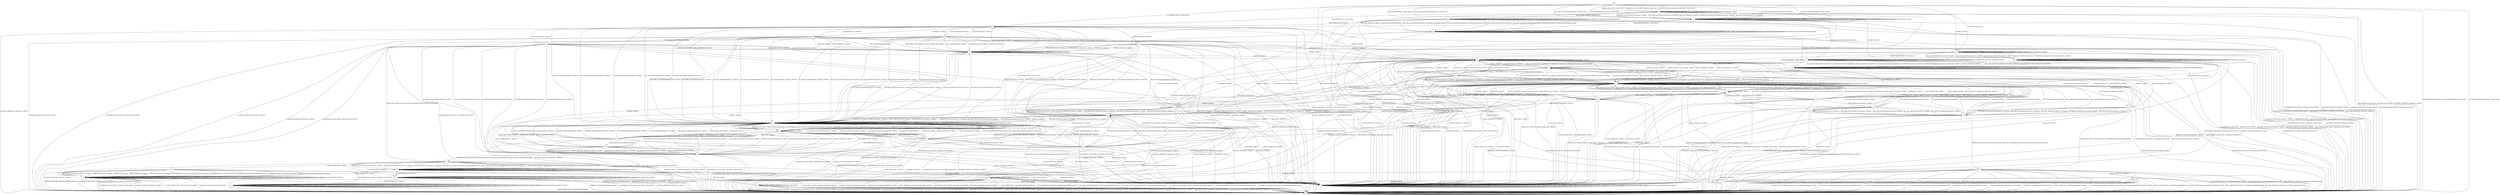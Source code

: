 digraph g {

	s0 [shape="circle" label="s0"];
	s1 [shape="circle" label="s1"];
	s2 [shape="circle" label="s2"];
	s3 [shape="circle" label="s3"];
	s4 [shape="circle" label="s4"];
	s5 [shape="circle" label="s5"];
	s6 [shape="circle" label="s6"];
	s7 [shape="circle" label="s7"];
	s8 [shape="circle" label="s8"];
	s9 [shape="circle" label="s9"];
	s10 [shape="circle" label="s10"];
	s11 [shape="circle" label="s11"];
	s12 [shape="circle" label="s12"];
	s13 [shape="circle" label="s13"];
	s14 [shape="circle" label="s14"];
	s15 [shape="circle" label="s15"];
	s16 [shape="circle" label="s16"];
	s17 [shape="circle" label="s17"];
	s18 [shape="circle" label="s18"];
	s19 [shape="circle" label="s19"];
	s20 [shape="circle" label="s20"];
	s21 [shape="circle" label="s21"];
	s22 [shape="circle" label="s22"];
	s23 [shape="circle" label="s23"];
	s24 [shape="circle" label="s24"];
	s25 [shape="circle" label="s25"];
	s26 [shape="circle" label="s26"];
	s27 [shape="circle" label="s27"];
	s28 [shape="circle" label="s28"];
	s29 [shape="circle" label="s29"];
	s30 [shape="circle" label="s30"];
	s31 [shape="circle" label="s31"];
	s32 [shape="circle" label="s32"];
	s33 [shape="circle" label="s33"];
	s34 [shape="circle" label="s34"];
	s35 [shape="circle" label="s35"];
	s36 [shape="circle" label="s36"];
	s37 [shape="circle" label="s37"];
	s38 [shape="circle" label="s38"];
	s39 [shape="circle" label="s39"];
	s40 [shape="circle" label="s40"];
	s41 [shape="circle" label="s41"];
	s42 [shape="circle" label="s42"];
	s43 [shape="circle" label="s43"];
	s44 [shape="circle" label="s44"];
	s45 [shape="circle" label="s45"];
	s46 [shape="circle" label="s46"];
	s47 [shape="circle" label="s47"];
	s0 -> s2 [label="HELLO_VERIFY_REQUEST / CLIENT_HELLO+"];
	s0 -> s5 [label="ECDH_SERVER_HELLO / CLIENT_HELLO+"];
	s0 -> s1 [label="ECDH_SERVER_KEY_EXCHANGE / CLIENT_HELLO"];
	s0 -> s13 [label="RSA_SIGN_CERTIFICATE_REQUEST / CLIENT_HELLO"];
	s0 -> s13 [label="RSA_FIXED_ECDH_CERTIFICATE_REQUEST / CLIENT_HELLO"];
	s0 -> s13 [label="RSA_FIXED_DH_CERTIFICATE_REQUEST / CLIENT_HELLO"];
	s0 -> s13 [label="DSS_SIGN_CERTIFICATE_REQUEST / CLIENT_HELLO"];
	s0 -> s13 [label="DSS_FIXED_DH_CERTIFICATE_REQUEST / CLIENT_HELLO"];
	s0 -> s1 [label="SERVER_HELLO_DONE / CLIENT_HELLO"];
	s0 -> s3 [label="CHANGE_CIPHER_SPEC / CLIENT_HELLO"];
	s0 -> s14 [label="FINISHED / CLIENT_HELLO"];
	s0 -> s3 [label="APPLICATION / CLIENT_HELLO"];
	s0 -> s1 [label="CERTIFICATE / CLIENT_HELLO"];
	s0 -> s1 [label="EMPTY_CERTIFICATE / CLIENT_HELLO"];
	s0 -> s4 [label="Alert(WARNING,CLOSE_NOTIFY) / CLIENT_HELLO|Alert(FATAL,CLOSE_NOTIFY)"];
	s0 -> s4 [label="Alert(FATAL,UNEXPECTED_MESSAGE) / CLIENT_HELLO"];
	s1 -> s2 [label="HELLO_VERIFY_REQUEST / CLIENT_HELLO"];
	s1 -> s5 [label="ECDH_SERVER_HELLO / CLIENT_HELLO"];
	s1 -> s1 [label="ECDH_SERVER_KEY_EXCHANGE / TIMEOUT"];
	s1 -> s13 [label="RSA_SIGN_CERTIFICATE_REQUEST / TIMEOUT"];
	s1 -> s13 [label="RSA_FIXED_ECDH_CERTIFICATE_REQUEST / TIMEOUT"];
	s1 -> s13 [label="RSA_FIXED_DH_CERTIFICATE_REQUEST / TIMEOUT"];
	s1 -> s13 [label="DSS_SIGN_CERTIFICATE_REQUEST / TIMEOUT"];
	s1 -> s13 [label="DSS_FIXED_DH_CERTIFICATE_REQUEST / TIMEOUT"];
	s1 -> s1 [label="SERVER_HELLO_DONE / TIMEOUT"];
	s1 -> s3 [label="CHANGE_CIPHER_SPEC / TIMEOUT"];
	s1 -> s14 [label="FINISHED / TIMEOUT"];
	s1 -> s3 [label="APPLICATION / TIMEOUT"];
	s1 -> s1 [label="CERTIFICATE / TIMEOUT"];
	s1 -> s1 [label="EMPTY_CERTIFICATE / TIMEOUT"];
	s1 -> s4 [label="Alert(WARNING,CLOSE_NOTIFY) / Alert(FATAL,CLOSE_NOTIFY)"];
	s1 -> s4 [label="Alert(FATAL,UNEXPECTED_MESSAGE) / TIMEOUT"];
	s2 -> s2 [label="HELLO_VERIFY_REQUEST / Alert(FATAL,HANDSHAKE_FAILURE)"];
	s2 -> s5 [label="ECDH_SERVER_HELLO / TIMEOUT"];
	s2 -> s2 [label="ECDH_SERVER_KEY_EXCHANGE / Alert(FATAL,HANDSHAKE_FAILURE)"];
	s2 -> s21 [label="RSA_SIGN_CERTIFICATE_REQUEST / Alert(FATAL,HANDSHAKE_FAILURE)"];
	s2 -> s21 [label="RSA_FIXED_ECDH_CERTIFICATE_REQUEST / Alert(FATAL,HANDSHAKE_FAILURE)"];
	s2 -> s21 [label="RSA_FIXED_DH_CERTIFICATE_REQUEST / Alert(FATAL,HANDSHAKE_FAILURE)"];
	s2 -> s21 [label="DSS_SIGN_CERTIFICATE_REQUEST / Alert(FATAL,HANDSHAKE_FAILURE)"];
	s2 -> s21 [label="DSS_FIXED_DH_CERTIFICATE_REQUEST / Alert(FATAL,HANDSHAKE_FAILURE)"];
	s2 -> s2 [label="SERVER_HELLO_DONE / Alert(FATAL,HANDSHAKE_FAILURE)"];
	s2 -> s3 [label="CHANGE_CIPHER_SPEC / TIMEOUT"];
	s2 -> s27 [label="FINISHED / Alert(FATAL,HANDSHAKE_FAILURE)"];
	s2 -> s3 [label="APPLICATION / TIMEOUT"];
	s2 -> s2 [label="CERTIFICATE / Alert(FATAL,HANDSHAKE_FAILURE)"];
	s2 -> s2 [label="EMPTY_CERTIFICATE / Alert(FATAL,HANDSHAKE_FAILURE)"];
	s2 -> s4 [label="Alert(WARNING,CLOSE_NOTIFY) / Alert(FATAL,CLOSE_NOTIFY)"];
	s2 -> s4 [label="Alert(FATAL,UNEXPECTED_MESSAGE) / TIMEOUT"];
	s3 -> s3 [label="HELLO_VERIFY_REQUEST / TIMEOUT"];
	s3 -> s3 [label="ECDH_SERVER_HELLO / TIMEOUT"];
	s3 -> s3 [label="ECDH_SERVER_KEY_EXCHANGE / TIMEOUT"];
	s3 -> s3 [label="RSA_SIGN_CERTIFICATE_REQUEST / TIMEOUT"];
	s3 -> s3 [label="RSA_FIXED_ECDH_CERTIFICATE_REQUEST / TIMEOUT"];
	s3 -> s3 [label="RSA_FIXED_DH_CERTIFICATE_REQUEST / TIMEOUT"];
	s3 -> s3 [label="DSS_SIGN_CERTIFICATE_REQUEST / TIMEOUT"];
	s3 -> s3 [label="DSS_FIXED_DH_CERTIFICATE_REQUEST / TIMEOUT"];
	s3 -> s3 [label="SERVER_HELLO_DONE / TIMEOUT"];
	s3 -> s3 [label="CHANGE_CIPHER_SPEC / TIMEOUT"];
	s3 -> s3 [label="FINISHED / TIMEOUT"];
	s3 -> s3 [label="APPLICATION / TIMEOUT"];
	s3 -> s3 [label="CERTIFICATE / TIMEOUT"];
	s3 -> s3 [label="EMPTY_CERTIFICATE / TIMEOUT"];
	s3 -> s3 [label="Alert(WARNING,CLOSE_NOTIFY) / TIMEOUT"];
	s3 -> s3 [label="Alert(FATAL,UNEXPECTED_MESSAGE) / TIMEOUT"];
	s4 -> s4 [label="HELLO_VERIFY_REQUEST / SOCKET_CLOSED"];
	s4 -> s4 [label="ECDH_SERVER_HELLO / SOCKET_CLOSED"];
	s4 -> s4 [label="ECDH_SERVER_KEY_EXCHANGE / SOCKET_CLOSED"];
	s4 -> s4 [label="RSA_SIGN_CERTIFICATE_REQUEST / SOCKET_CLOSED"];
	s4 -> s4 [label="RSA_FIXED_ECDH_CERTIFICATE_REQUEST / SOCKET_CLOSED"];
	s4 -> s4 [label="RSA_FIXED_DH_CERTIFICATE_REQUEST / SOCKET_CLOSED"];
	s4 -> s4 [label="DSS_SIGN_CERTIFICATE_REQUEST / SOCKET_CLOSED"];
	s4 -> s4 [label="DSS_FIXED_DH_CERTIFICATE_REQUEST / SOCKET_CLOSED"];
	s4 -> s4 [label="SERVER_HELLO_DONE / SOCKET_CLOSED"];
	s4 -> s4 [label="CHANGE_CIPHER_SPEC / SOCKET_CLOSED"];
	s4 -> s4 [label="FINISHED / SOCKET_CLOSED"];
	s4 -> s4 [label="APPLICATION / SOCKET_CLOSED"];
	s4 -> s4 [label="CERTIFICATE / SOCKET_CLOSED"];
	s4 -> s4 [label="EMPTY_CERTIFICATE / SOCKET_CLOSED"];
	s4 -> s4 [label="Alert(WARNING,CLOSE_NOTIFY) / SOCKET_CLOSED"];
	s4 -> s4 [label="Alert(FATAL,UNEXPECTED_MESSAGE) / SOCKET_CLOSED"];
	s5 -> s34 [label="HELLO_VERIFY_REQUEST / TIMEOUT"];
	s5 -> s5 [label="ECDH_SERVER_HELLO / TIMEOUT"];
	s5 -> s34 [label="ECDH_SERVER_KEY_EXCHANGE / TIMEOUT"];
	s5 -> s12 [label="RSA_SIGN_CERTIFICATE_REQUEST / TIMEOUT"];
	s5 -> s12 [label="RSA_FIXED_ECDH_CERTIFICATE_REQUEST / TIMEOUT"];
	s5 -> s12 [label="RSA_FIXED_DH_CERTIFICATE_REQUEST / TIMEOUT"];
	s5 -> s12 [label="DSS_SIGN_CERTIFICATE_REQUEST / TIMEOUT"];
	s5 -> s12 [label="DSS_FIXED_DH_CERTIFICATE_REQUEST / TIMEOUT"];
	s5 -> s34 [label="SERVER_HELLO_DONE / TIMEOUT"];
	s5 -> s3 [label="CHANGE_CIPHER_SPEC / TIMEOUT"];
	s5 -> s32 [label="FINISHED / TIMEOUT"];
	s5 -> s3 [label="APPLICATION / TIMEOUT"];
	s5 -> s6 [label="CERTIFICATE / TIMEOUT"];
	s5 -> s9 [label="EMPTY_CERTIFICATE / TIMEOUT"];
	s5 -> s4 [label="Alert(WARNING,CLOSE_NOTIFY) / Alert(FATAL,CLOSE_NOTIFY)"];
	s5 -> s4 [label="Alert(FATAL,UNEXPECTED_MESSAGE) / TIMEOUT"];
	s6 -> s34 [label="HELLO_VERIFY_REQUEST / TIMEOUT"];
	s6 -> s5 [label="ECDH_SERVER_HELLO / TIMEOUT"];
	s6 -> s7 [label="ECDH_SERVER_KEY_EXCHANGE / TIMEOUT"];
	s6 -> s12 [label="RSA_SIGN_CERTIFICATE_REQUEST / TIMEOUT"];
	s6 -> s12 [label="RSA_FIXED_ECDH_CERTIFICATE_REQUEST / TIMEOUT"];
	s6 -> s12 [label="RSA_FIXED_DH_CERTIFICATE_REQUEST / TIMEOUT"];
	s6 -> s12 [label="DSS_SIGN_CERTIFICATE_REQUEST / TIMEOUT"];
	s6 -> s12 [label="DSS_FIXED_DH_CERTIFICATE_REQUEST / TIMEOUT"];
	s6 -> s34 [label="SERVER_HELLO_DONE / TIMEOUT"];
	s6 -> s3 [label="CHANGE_CIPHER_SPEC / TIMEOUT"];
	s6 -> s32 [label="FINISHED / TIMEOUT"];
	s6 -> s3 [label="APPLICATION / TIMEOUT"];
	s6 -> s34 [label="CERTIFICATE / TIMEOUT"];
	s6 -> s34 [label="EMPTY_CERTIFICATE / TIMEOUT"];
	s6 -> s4 [label="Alert(WARNING,CLOSE_NOTIFY) / Alert(FATAL,CLOSE_NOTIFY)"];
	s6 -> s4 [label="Alert(FATAL,UNEXPECTED_MESSAGE) / TIMEOUT"];
	s7 -> s34 [label="HELLO_VERIFY_REQUEST / TIMEOUT"];
	s7 -> s5 [label="ECDH_SERVER_HELLO / TIMEOUT"];
	s7 -> s34 [label="ECDH_SERVER_KEY_EXCHANGE / TIMEOUT"];
	s7 -> s8 [label="RSA_SIGN_CERTIFICATE_REQUEST / TIMEOUT"];
	s7 -> s8 [label="RSA_FIXED_ECDH_CERTIFICATE_REQUEST / TIMEOUT"];
	s7 -> s8 [label="RSA_FIXED_DH_CERTIFICATE_REQUEST / TIMEOUT"];
	s7 -> s8 [label="DSS_SIGN_CERTIFICATE_REQUEST / TIMEOUT"];
	s7 -> s8 [label="DSS_FIXED_DH_CERTIFICATE_REQUEST / TIMEOUT"];
	s7 -> s24 [label="SERVER_HELLO_DONE / ECDH_CLIENT_KEY_EXCHANGE|CHANGE_CIPHER_SPEC|FINISHED"];
	s7 -> s3 [label="CHANGE_CIPHER_SPEC / TIMEOUT"];
	s7 -> s32 [label="FINISHED / TIMEOUT"];
	s7 -> s3 [label="APPLICATION / TIMEOUT"];
	s7 -> s34 [label="CERTIFICATE / TIMEOUT"];
	s7 -> s34 [label="EMPTY_CERTIFICATE / TIMEOUT"];
	s7 -> s4 [label="Alert(WARNING,CLOSE_NOTIFY) / Alert(FATAL,CLOSE_NOTIFY)"];
	s7 -> s4 [label="Alert(FATAL,UNEXPECTED_MESSAGE) / TIMEOUT"];
	s8 -> s12 [label="HELLO_VERIFY_REQUEST / TIMEOUT"];
	s8 -> s35 [label="ECDH_SERVER_HELLO / TIMEOUT"];
	s8 -> s12 [label="ECDH_SERVER_KEY_EXCHANGE / TIMEOUT"];
	s8 -> s12 [label="RSA_SIGN_CERTIFICATE_REQUEST / TIMEOUT"];
	s8 -> s12 [label="RSA_FIXED_ECDH_CERTIFICATE_REQUEST / TIMEOUT"];
	s8 -> s12 [label="RSA_FIXED_DH_CERTIFICATE_REQUEST / TIMEOUT"];
	s8 -> s12 [label="DSS_SIGN_CERTIFICATE_REQUEST / TIMEOUT"];
	s8 -> s12 [label="DSS_FIXED_DH_CERTIFICATE_REQUEST / TIMEOUT"];
	s8 -> s24 [label="SERVER_HELLO_DONE / ECDSA_CERTIFICATE|ECDH_CLIENT_KEY_EXCHANGE|CERTIFICATE_VERIFY|CHANGE_CIPHER_SPEC|FINISHED"];
	s8 -> s3 [label="CHANGE_CIPHER_SPEC / TIMEOUT"];
	s8 -> s47 [label="FINISHED / TIMEOUT"];
	s8 -> s3 [label="APPLICATION / TIMEOUT"];
	s8 -> s12 [label="CERTIFICATE / TIMEOUT"];
	s8 -> s12 [label="EMPTY_CERTIFICATE / TIMEOUT"];
	s8 -> s4 [label="Alert(WARNING,CLOSE_NOTIFY) / Alert(FATAL,CLOSE_NOTIFY)"];
	s8 -> s4 [label="Alert(FATAL,UNEXPECTED_MESSAGE) / TIMEOUT"];
	s9 -> s34 [label="HELLO_VERIFY_REQUEST / TIMEOUT"];
	s9 -> s5 [label="ECDH_SERVER_HELLO / TIMEOUT"];
	s9 -> s10 [label="ECDH_SERVER_KEY_EXCHANGE / TIMEOUT"];
	s9 -> s12 [label="RSA_SIGN_CERTIFICATE_REQUEST / TIMEOUT"];
	s9 -> s12 [label="RSA_FIXED_ECDH_CERTIFICATE_REQUEST / TIMEOUT"];
	s9 -> s12 [label="RSA_FIXED_DH_CERTIFICATE_REQUEST / TIMEOUT"];
	s9 -> s12 [label="DSS_SIGN_CERTIFICATE_REQUEST / TIMEOUT"];
	s9 -> s12 [label="DSS_FIXED_DH_CERTIFICATE_REQUEST / TIMEOUT"];
	s9 -> s34 [label="SERVER_HELLO_DONE / TIMEOUT"];
	s9 -> s3 [label="CHANGE_CIPHER_SPEC / TIMEOUT"];
	s9 -> s32 [label="FINISHED / TIMEOUT"];
	s9 -> s3 [label="APPLICATION / TIMEOUT"];
	s9 -> s34 [label="CERTIFICATE / TIMEOUT"];
	s9 -> s34 [label="EMPTY_CERTIFICATE / TIMEOUT"];
	s9 -> s4 [label="Alert(WARNING,CLOSE_NOTIFY) / Alert(FATAL,CLOSE_NOTIFY)"];
	s9 -> s4 [label="Alert(FATAL,UNEXPECTED_MESSAGE) / TIMEOUT"];
	s10 -> s34 [label="HELLO_VERIFY_REQUEST / TIMEOUT"];
	s10 -> s5 [label="ECDH_SERVER_HELLO / TIMEOUT"];
	s10 -> s34 [label="ECDH_SERVER_KEY_EXCHANGE / TIMEOUT"];
	s10 -> s11 [label="RSA_SIGN_CERTIFICATE_REQUEST / TIMEOUT"];
	s10 -> s11 [label="RSA_FIXED_ECDH_CERTIFICATE_REQUEST / TIMEOUT"];
	s10 -> s11 [label="RSA_FIXED_DH_CERTIFICATE_REQUEST / TIMEOUT"];
	s10 -> s11 [label="DSS_SIGN_CERTIFICATE_REQUEST / TIMEOUT"];
	s10 -> s11 [label="DSS_FIXED_DH_CERTIFICATE_REQUEST / TIMEOUT"];
	s10 -> s4 [label="SERVER_HELLO_DONE / ECDH_CLIENT_KEY_EXCHANGE"];
	s10 -> s3 [label="CHANGE_CIPHER_SPEC / TIMEOUT"];
	s10 -> s32 [label="FINISHED / TIMEOUT"];
	s10 -> s3 [label="APPLICATION / TIMEOUT"];
	s10 -> s34 [label="CERTIFICATE / TIMEOUT"];
	s10 -> s34 [label="EMPTY_CERTIFICATE / TIMEOUT"];
	s10 -> s4 [label="Alert(WARNING,CLOSE_NOTIFY) / Alert(FATAL,CLOSE_NOTIFY)"];
	s10 -> s4 [label="Alert(FATAL,UNEXPECTED_MESSAGE) / TIMEOUT"];
	s11 -> s12 [label="HELLO_VERIFY_REQUEST / TIMEOUT"];
	s11 -> s35 [label="ECDH_SERVER_HELLO / TIMEOUT"];
	s11 -> s12 [label="ECDH_SERVER_KEY_EXCHANGE / TIMEOUT"];
	s11 -> s12 [label="RSA_SIGN_CERTIFICATE_REQUEST / TIMEOUT"];
	s11 -> s12 [label="RSA_FIXED_ECDH_CERTIFICATE_REQUEST / TIMEOUT"];
	s11 -> s12 [label="RSA_FIXED_DH_CERTIFICATE_REQUEST / TIMEOUT"];
	s11 -> s12 [label="DSS_SIGN_CERTIFICATE_REQUEST / TIMEOUT"];
	s11 -> s12 [label="DSS_FIXED_DH_CERTIFICATE_REQUEST / TIMEOUT"];
	s11 -> s4 [label="SERVER_HELLO_DONE / ECDSA_CERTIFICATE|ECDH_CLIENT_KEY_EXCHANGE"];
	s11 -> s3 [label="CHANGE_CIPHER_SPEC / TIMEOUT"];
	s11 -> s47 [label="FINISHED / TIMEOUT"];
	s11 -> s3 [label="APPLICATION / TIMEOUT"];
	s11 -> s12 [label="CERTIFICATE / TIMEOUT"];
	s11 -> s12 [label="EMPTY_CERTIFICATE / TIMEOUT"];
	s11 -> s4 [label="Alert(WARNING,CLOSE_NOTIFY) / Alert(FATAL,CLOSE_NOTIFY)"];
	s11 -> s4 [label="Alert(FATAL,UNEXPECTED_MESSAGE) / TIMEOUT"];
	s12 -> s12 [label="HELLO_VERIFY_REQUEST / TIMEOUT"];
	s12 -> s35 [label="ECDH_SERVER_HELLO / TIMEOUT"];
	s12 -> s12 [label="ECDH_SERVER_KEY_EXCHANGE / TIMEOUT"];
	s12 -> s12 [label="RSA_SIGN_CERTIFICATE_REQUEST / TIMEOUT"];
	s12 -> s12 [label="RSA_FIXED_ECDH_CERTIFICATE_REQUEST / TIMEOUT"];
	s12 -> s12 [label="RSA_FIXED_DH_CERTIFICATE_REQUEST / TIMEOUT"];
	s12 -> s12 [label="DSS_SIGN_CERTIFICATE_REQUEST / TIMEOUT"];
	s12 -> s12 [label="DSS_FIXED_DH_CERTIFICATE_REQUEST / TIMEOUT"];
	s12 -> s12 [label="SERVER_HELLO_DONE / TIMEOUT"];
	s12 -> s3 [label="CHANGE_CIPHER_SPEC / TIMEOUT"];
	s12 -> s47 [label="FINISHED / TIMEOUT"];
	s12 -> s3 [label="APPLICATION / TIMEOUT"];
	s12 -> s12 [label="CERTIFICATE / TIMEOUT"];
	s12 -> s12 [label="EMPTY_CERTIFICATE / TIMEOUT"];
	s12 -> s4 [label="Alert(WARNING,CLOSE_NOTIFY) / Alert(FATAL,CLOSE_NOTIFY)"];
	s12 -> s4 [label="Alert(FATAL,UNEXPECTED_MESSAGE) / TIMEOUT"];
	s13 -> s21 [label="HELLO_VERIFY_REQUEST / CLIENT_HELLO"];
	s13 -> s35 [label="ECDH_SERVER_HELLO / CLIENT_HELLO"];
	s13 -> s13 [label="ECDH_SERVER_KEY_EXCHANGE / TIMEOUT"];
	s13 -> s13 [label="RSA_SIGN_CERTIFICATE_REQUEST / TIMEOUT"];
	s13 -> s13 [label="RSA_FIXED_ECDH_CERTIFICATE_REQUEST / TIMEOUT"];
	s13 -> s13 [label="RSA_FIXED_DH_CERTIFICATE_REQUEST / TIMEOUT"];
	s13 -> s13 [label="DSS_SIGN_CERTIFICATE_REQUEST / TIMEOUT"];
	s13 -> s13 [label="DSS_FIXED_DH_CERTIFICATE_REQUEST / TIMEOUT"];
	s13 -> s13 [label="SERVER_HELLO_DONE / TIMEOUT"];
	s13 -> s3 [label="CHANGE_CIPHER_SPEC / TIMEOUT"];
	s13 -> s40 [label="FINISHED / TIMEOUT"];
	s13 -> s3 [label="APPLICATION / TIMEOUT"];
	s13 -> s13 [label="CERTIFICATE / TIMEOUT"];
	s13 -> s13 [label="EMPTY_CERTIFICATE / TIMEOUT"];
	s13 -> s4 [label="Alert(WARNING,CLOSE_NOTIFY) / Alert(FATAL,CLOSE_NOTIFY)"];
	s13 -> s4 [label="Alert(FATAL,UNEXPECTED_MESSAGE) / TIMEOUT"];
	s14 -> s27 [label="HELLO_VERIFY_REQUEST / CLIENT_HELLO"];
	s14 -> s15 [label="ECDH_SERVER_HELLO / CLIENT_HELLO"];
	s14 -> s14 [label="ECDH_SERVER_KEY_EXCHANGE / TIMEOUT"];
	s14 -> s40 [label="RSA_SIGN_CERTIFICATE_REQUEST / TIMEOUT"];
	s14 -> s40 [label="RSA_FIXED_ECDH_CERTIFICATE_REQUEST / TIMEOUT"];
	s14 -> s40 [label="RSA_FIXED_DH_CERTIFICATE_REQUEST / TIMEOUT"];
	s14 -> s40 [label="DSS_SIGN_CERTIFICATE_REQUEST / TIMEOUT"];
	s14 -> s40 [label="DSS_FIXED_DH_CERTIFICATE_REQUEST / TIMEOUT"];
	s14 -> s14 [label="SERVER_HELLO_DONE / TIMEOUT"];
	s14 -> s3 [label="CHANGE_CIPHER_SPEC / TIMEOUT"];
	s14 -> s14 [label="FINISHED / TIMEOUT"];
	s14 -> s3 [label="APPLICATION / TIMEOUT"];
	s14 -> s14 [label="CERTIFICATE / TIMEOUT"];
	s14 -> s14 [label="EMPTY_CERTIFICATE / TIMEOUT"];
	s14 -> s4 [label="Alert(WARNING,CLOSE_NOTIFY) / Alert(FATAL,CLOSE_NOTIFY)"];
	s14 -> s4 [label="Alert(FATAL,UNEXPECTED_MESSAGE) / TIMEOUT"];
	s15 -> s32 [label="HELLO_VERIFY_REQUEST / TIMEOUT"];
	s15 -> s15 [label="ECDH_SERVER_HELLO / TIMEOUT"];
	s15 -> s32 [label="ECDH_SERVER_KEY_EXCHANGE / TIMEOUT"];
	s15 -> s47 [label="RSA_SIGN_CERTIFICATE_REQUEST / TIMEOUT"];
	s15 -> s47 [label="RSA_FIXED_ECDH_CERTIFICATE_REQUEST / TIMEOUT"];
	s15 -> s47 [label="RSA_FIXED_DH_CERTIFICATE_REQUEST / TIMEOUT"];
	s15 -> s47 [label="DSS_SIGN_CERTIFICATE_REQUEST / TIMEOUT"];
	s15 -> s47 [label="DSS_FIXED_DH_CERTIFICATE_REQUEST / TIMEOUT"];
	s15 -> s32 [label="SERVER_HELLO_DONE / TIMEOUT"];
	s15 -> s3 [label="CHANGE_CIPHER_SPEC / TIMEOUT"];
	s15 -> s32 [label="FINISHED / TIMEOUT"];
	s15 -> s3 [label="APPLICATION / TIMEOUT"];
	s15 -> s16 [label="CERTIFICATE / TIMEOUT"];
	s15 -> s22 [label="EMPTY_CERTIFICATE / TIMEOUT"];
	s15 -> s4 [label="Alert(WARNING,CLOSE_NOTIFY) / Alert(FATAL,CLOSE_NOTIFY)"];
	s15 -> s4 [label="Alert(FATAL,UNEXPECTED_MESSAGE) / TIMEOUT"];
	s16 -> s32 [label="HELLO_VERIFY_REQUEST / TIMEOUT"];
	s16 -> s15 [label="ECDH_SERVER_HELLO / TIMEOUT"];
	s16 -> s17 [label="ECDH_SERVER_KEY_EXCHANGE / TIMEOUT"];
	s16 -> s47 [label="RSA_SIGN_CERTIFICATE_REQUEST / TIMEOUT"];
	s16 -> s47 [label="RSA_FIXED_ECDH_CERTIFICATE_REQUEST / TIMEOUT"];
	s16 -> s47 [label="RSA_FIXED_DH_CERTIFICATE_REQUEST / TIMEOUT"];
	s16 -> s47 [label="DSS_SIGN_CERTIFICATE_REQUEST / TIMEOUT"];
	s16 -> s47 [label="DSS_FIXED_DH_CERTIFICATE_REQUEST / TIMEOUT"];
	s16 -> s32 [label="SERVER_HELLO_DONE / TIMEOUT"];
	s16 -> s3 [label="CHANGE_CIPHER_SPEC / TIMEOUT"];
	s16 -> s32 [label="FINISHED / TIMEOUT"];
	s16 -> s3 [label="APPLICATION / TIMEOUT"];
	s16 -> s32 [label="CERTIFICATE / TIMEOUT"];
	s16 -> s32 [label="EMPTY_CERTIFICATE / TIMEOUT"];
	s16 -> s4 [label="Alert(WARNING,CLOSE_NOTIFY) / Alert(FATAL,CLOSE_NOTIFY)"];
	s16 -> s4 [label="Alert(FATAL,UNEXPECTED_MESSAGE) / TIMEOUT"];
	s17 -> s32 [label="HELLO_VERIFY_REQUEST / TIMEOUT"];
	s17 -> s15 [label="ECDH_SERVER_HELLO / TIMEOUT"];
	s17 -> s32 [label="ECDH_SERVER_KEY_EXCHANGE / TIMEOUT"];
	s17 -> s18 [label="RSA_SIGN_CERTIFICATE_REQUEST / TIMEOUT"];
	s17 -> s18 [label="RSA_FIXED_ECDH_CERTIFICATE_REQUEST / TIMEOUT"];
	s17 -> s18 [label="RSA_FIXED_DH_CERTIFICATE_REQUEST / TIMEOUT"];
	s17 -> s18 [label="DSS_SIGN_CERTIFICATE_REQUEST / TIMEOUT"];
	s17 -> s18 [label="DSS_FIXED_DH_CERTIFICATE_REQUEST / TIMEOUT"];
	s17 -> s19 [label="SERVER_HELLO_DONE / ECDH_CLIENT_KEY_EXCHANGE|CHANGE_CIPHER_SPEC|FINISHED"];
	s17 -> s3 [label="CHANGE_CIPHER_SPEC / TIMEOUT"];
	s17 -> s32 [label="FINISHED / TIMEOUT"];
	s17 -> s3 [label="APPLICATION / TIMEOUT"];
	s17 -> s32 [label="CERTIFICATE / TIMEOUT"];
	s17 -> s32 [label="EMPTY_CERTIFICATE / TIMEOUT"];
	s17 -> s4 [label="Alert(WARNING,CLOSE_NOTIFY) / Alert(FATAL,CLOSE_NOTIFY)"];
	s17 -> s4 [label="Alert(FATAL,UNEXPECTED_MESSAGE) / TIMEOUT"];
	s18 -> s47 [label="HELLO_VERIFY_REQUEST / TIMEOUT"];
	s18 -> s42 [label="ECDH_SERVER_HELLO / TIMEOUT"];
	s18 -> s47 [label="ECDH_SERVER_KEY_EXCHANGE / TIMEOUT"];
	s18 -> s47 [label="RSA_SIGN_CERTIFICATE_REQUEST / TIMEOUT"];
	s18 -> s47 [label="RSA_FIXED_ECDH_CERTIFICATE_REQUEST / TIMEOUT"];
	s18 -> s47 [label="RSA_FIXED_DH_CERTIFICATE_REQUEST / TIMEOUT"];
	s18 -> s47 [label="DSS_SIGN_CERTIFICATE_REQUEST / TIMEOUT"];
	s18 -> s47 [label="DSS_FIXED_DH_CERTIFICATE_REQUEST / TIMEOUT"];
	s18 -> s19 [label="SERVER_HELLO_DONE / ECDSA_CERTIFICATE|ECDH_CLIENT_KEY_EXCHANGE|CERTIFICATE_VERIFY|CHANGE_CIPHER_SPEC|FINISHED"];
	s18 -> s3 [label="CHANGE_CIPHER_SPEC / TIMEOUT"];
	s18 -> s47 [label="FINISHED / TIMEOUT"];
	s18 -> s3 [label="APPLICATION / TIMEOUT"];
	s18 -> s47 [label="CERTIFICATE / TIMEOUT"];
	s18 -> s47 [label="EMPTY_CERTIFICATE / TIMEOUT"];
	s18 -> s4 [label="Alert(WARNING,CLOSE_NOTIFY) / Alert(FATAL,CLOSE_NOTIFY)"];
	s18 -> s4 [label="Alert(FATAL,UNEXPECTED_MESSAGE) / TIMEOUT"];
	s19 -> s4 [label="HELLO_VERIFY_REQUEST / Alert(FATAL,HANDSHAKE_FAILURE)"];
	s19 -> s4 [label="ECDH_SERVER_HELLO / Alert(FATAL,HANDSHAKE_FAILURE)"];
	s19 -> s4 [label="ECDH_SERVER_KEY_EXCHANGE / Alert(FATAL,HANDSHAKE_FAILURE)"];
	s19 -> s4 [label="RSA_SIGN_CERTIFICATE_REQUEST / Alert(FATAL,HANDSHAKE_FAILURE)"];
	s19 -> s4 [label="RSA_FIXED_ECDH_CERTIFICATE_REQUEST / Alert(FATAL,HANDSHAKE_FAILURE)"];
	s19 -> s4 [label="RSA_FIXED_DH_CERTIFICATE_REQUEST / Alert(FATAL,HANDSHAKE_FAILURE)"];
	s19 -> s4 [label="DSS_SIGN_CERTIFICATE_REQUEST / Alert(FATAL,HANDSHAKE_FAILURE)"];
	s19 -> s4 [label="DSS_FIXED_DH_CERTIFICATE_REQUEST / Alert(FATAL,HANDSHAKE_FAILURE)"];
	s19 -> s4 [label="SERVER_HELLO_DONE / Alert(FATAL,HANDSHAKE_FAILURE)"];
	s19 -> s33 [label="CHANGE_CIPHER_SPEC / TIMEOUT"];
	s19 -> s20 [label="FINISHED / TIMEOUT"];
	s19 -> s3 [label="APPLICATION / TIMEOUT"];
	s19 -> s4 [label="CERTIFICATE / Alert(FATAL,HANDSHAKE_FAILURE)"];
	s19 -> s4 [label="EMPTY_CERTIFICATE / Alert(FATAL,HANDSHAKE_FAILURE)"];
	s19 -> s4 [label="Alert(WARNING,CLOSE_NOTIFY) / Alert(FATAL,CLOSE_NOTIFY)"];
	s19 -> s4 [label="Alert(FATAL,UNEXPECTED_MESSAGE) / TIMEOUT"];
	s20 -> s20 [label="HELLO_VERIFY_REQUEST / TIMEOUT"];
	s20 -> s4 [label="ECDH_SERVER_HELLO / Alert(FATAL,HANDSHAKE_FAILURE)"];
	s20 -> s4 [label="ECDH_SERVER_KEY_EXCHANGE / Alert(FATAL,HANDSHAKE_FAILURE)"];
	s20 -> s4 [label="RSA_SIGN_CERTIFICATE_REQUEST / Alert(FATAL,HANDSHAKE_FAILURE)"];
	s20 -> s4 [label="RSA_FIXED_ECDH_CERTIFICATE_REQUEST / Alert(FATAL,HANDSHAKE_FAILURE)"];
	s20 -> s4 [label="RSA_FIXED_DH_CERTIFICATE_REQUEST / Alert(FATAL,HANDSHAKE_FAILURE)"];
	s20 -> s4 [label="DSS_SIGN_CERTIFICATE_REQUEST / Alert(FATAL,HANDSHAKE_FAILURE)"];
	s20 -> s4 [label="DSS_FIXED_DH_CERTIFICATE_REQUEST / Alert(FATAL,HANDSHAKE_FAILURE)"];
	s20 -> s4 [label="SERVER_HELLO_DONE / Alert(FATAL,HANDSHAKE_FAILURE)"];
	s20 -> s28 [label="CHANGE_CIPHER_SPEC / TIMEOUT"];
	s20 -> s4 [label="FINISHED / Alert(FATAL,HANDSHAKE_FAILURE)"];
	s20 -> s20 [label="APPLICATION / APPLICATION"];
	s20 -> s4 [label="CERTIFICATE / Alert(FATAL,HANDSHAKE_FAILURE)"];
	s20 -> s4 [label="EMPTY_CERTIFICATE / Alert(FATAL,HANDSHAKE_FAILURE)"];
	s20 -> s4 [label="Alert(WARNING,CLOSE_NOTIFY) / Alert(FATAL,CLOSE_NOTIFY)"];
	s20 -> s4 [label="Alert(FATAL,UNEXPECTED_MESSAGE) / TIMEOUT"];
	s21 -> s21 [label="HELLO_VERIFY_REQUEST / Alert(FATAL,HANDSHAKE_FAILURE)"];
	s21 -> s35 [label="ECDH_SERVER_HELLO / TIMEOUT"];
	s21 -> s21 [label="ECDH_SERVER_KEY_EXCHANGE / Alert(FATAL,HANDSHAKE_FAILURE)"];
	s21 -> s21 [label="RSA_SIGN_CERTIFICATE_REQUEST / Alert(FATAL,HANDSHAKE_FAILURE)"];
	s21 -> s21 [label="RSA_FIXED_ECDH_CERTIFICATE_REQUEST / Alert(FATAL,HANDSHAKE_FAILURE)"];
	s21 -> s21 [label="RSA_FIXED_DH_CERTIFICATE_REQUEST / Alert(FATAL,HANDSHAKE_FAILURE)"];
	s21 -> s21 [label="DSS_SIGN_CERTIFICATE_REQUEST / Alert(FATAL,HANDSHAKE_FAILURE)"];
	s21 -> s21 [label="DSS_FIXED_DH_CERTIFICATE_REQUEST / Alert(FATAL,HANDSHAKE_FAILURE)"];
	s21 -> s21 [label="SERVER_HELLO_DONE / Alert(FATAL,HANDSHAKE_FAILURE)"];
	s21 -> s3 [label="CHANGE_CIPHER_SPEC / TIMEOUT"];
	s21 -> s41 [label="FINISHED / Alert(FATAL,HANDSHAKE_FAILURE)"];
	s21 -> s3 [label="APPLICATION / TIMEOUT"];
	s21 -> s21 [label="CERTIFICATE / Alert(FATAL,HANDSHAKE_FAILURE)"];
	s21 -> s21 [label="EMPTY_CERTIFICATE / Alert(FATAL,HANDSHAKE_FAILURE)"];
	s21 -> s4 [label="Alert(WARNING,CLOSE_NOTIFY) / Alert(FATAL,CLOSE_NOTIFY)"];
	s21 -> s4 [label="Alert(FATAL,UNEXPECTED_MESSAGE) / TIMEOUT"];
	s22 -> s32 [label="HELLO_VERIFY_REQUEST / TIMEOUT"];
	s22 -> s15 [label="ECDH_SERVER_HELLO / TIMEOUT"];
	s22 -> s23 [label="ECDH_SERVER_KEY_EXCHANGE / TIMEOUT"];
	s22 -> s47 [label="RSA_SIGN_CERTIFICATE_REQUEST / TIMEOUT"];
	s22 -> s47 [label="RSA_FIXED_ECDH_CERTIFICATE_REQUEST / TIMEOUT"];
	s22 -> s47 [label="RSA_FIXED_DH_CERTIFICATE_REQUEST / TIMEOUT"];
	s22 -> s47 [label="DSS_SIGN_CERTIFICATE_REQUEST / TIMEOUT"];
	s22 -> s47 [label="DSS_FIXED_DH_CERTIFICATE_REQUEST / TIMEOUT"];
	s22 -> s32 [label="SERVER_HELLO_DONE / TIMEOUT"];
	s22 -> s3 [label="CHANGE_CIPHER_SPEC / TIMEOUT"];
	s22 -> s32 [label="FINISHED / TIMEOUT"];
	s22 -> s3 [label="APPLICATION / TIMEOUT"];
	s22 -> s32 [label="CERTIFICATE / TIMEOUT"];
	s22 -> s32 [label="EMPTY_CERTIFICATE / TIMEOUT"];
	s22 -> s4 [label="Alert(WARNING,CLOSE_NOTIFY) / Alert(FATAL,CLOSE_NOTIFY)"];
	s22 -> s4 [label="Alert(FATAL,UNEXPECTED_MESSAGE) / TIMEOUT"];
	s23 -> s32 [label="HELLO_VERIFY_REQUEST / TIMEOUT"];
	s23 -> s15 [label="ECDH_SERVER_HELLO / TIMEOUT"];
	s23 -> s32 [label="ECDH_SERVER_KEY_EXCHANGE / TIMEOUT"];
	s23 -> s11 [label="RSA_SIGN_CERTIFICATE_REQUEST / TIMEOUT"];
	s23 -> s11 [label="RSA_FIXED_ECDH_CERTIFICATE_REQUEST / TIMEOUT"];
	s23 -> s11 [label="RSA_FIXED_DH_CERTIFICATE_REQUEST / TIMEOUT"];
	s23 -> s11 [label="DSS_SIGN_CERTIFICATE_REQUEST / TIMEOUT"];
	s23 -> s11 [label="DSS_FIXED_DH_CERTIFICATE_REQUEST / TIMEOUT"];
	s23 -> s4 [label="SERVER_HELLO_DONE / ECDH_CLIENT_KEY_EXCHANGE"];
	s23 -> s3 [label="CHANGE_CIPHER_SPEC / TIMEOUT"];
	s23 -> s32 [label="FINISHED / TIMEOUT"];
	s23 -> s3 [label="APPLICATION / TIMEOUT"];
	s23 -> s32 [label="CERTIFICATE / TIMEOUT"];
	s23 -> s32 [label="EMPTY_CERTIFICATE / TIMEOUT"];
	s23 -> s4 [label="Alert(WARNING,CLOSE_NOTIFY) / Alert(FATAL,CLOSE_NOTIFY)"];
	s23 -> s4 [label="Alert(FATAL,UNEXPECTED_MESSAGE) / TIMEOUT"];
	s24 -> s29 [label="HELLO_VERIFY_REQUEST / TIMEOUT"];
	s24 -> s30 [label="ECDH_SERVER_HELLO / TIMEOUT"];
	s24 -> s29 [label="ECDH_SERVER_KEY_EXCHANGE / TIMEOUT"];
	s24 -> s29 [label="RSA_SIGN_CERTIFICATE_REQUEST / TIMEOUT"];
	s24 -> s29 [label="RSA_FIXED_ECDH_CERTIFICATE_REQUEST / TIMEOUT"];
	s24 -> s29 [label="RSA_FIXED_DH_CERTIFICATE_REQUEST / TIMEOUT"];
	s24 -> s29 [label="DSS_SIGN_CERTIFICATE_REQUEST / TIMEOUT"];
	s24 -> s29 [label="DSS_FIXED_DH_CERTIFICATE_REQUEST / TIMEOUT"];
	s24 -> s29 [label="SERVER_HELLO_DONE / TIMEOUT"];
	s24 -> s25 [label="CHANGE_CIPHER_SPEC / TIMEOUT"];
	s24 -> s20 [label="FINISHED / TIMEOUT"];
	s24 -> s3 [label="APPLICATION / TIMEOUT"];
	s24 -> s29 [label="CERTIFICATE / TIMEOUT"];
	s24 -> s29 [label="EMPTY_CERTIFICATE / TIMEOUT"];
	s24 -> s4 [label="Alert(WARNING,CLOSE_NOTIFY) / Alert(FATAL,CLOSE_NOTIFY)"];
	s24 -> s4 [label="Alert(FATAL,UNEXPECTED_MESSAGE) / TIMEOUT"];
	s25 -> s26 [label="HELLO_VERIFY_REQUEST / TIMEOUT"];
	s25 -> s26 [label="ECDH_SERVER_HELLO / TIMEOUT"];
	s25 -> s26 [label="ECDH_SERVER_KEY_EXCHANGE / TIMEOUT"];
	s25 -> s26 [label="RSA_SIGN_CERTIFICATE_REQUEST / TIMEOUT"];
	s25 -> s26 [label="RSA_FIXED_ECDH_CERTIFICATE_REQUEST / TIMEOUT"];
	s25 -> s26 [label="RSA_FIXED_DH_CERTIFICATE_REQUEST / TIMEOUT"];
	s25 -> s26 [label="DSS_SIGN_CERTIFICATE_REQUEST / TIMEOUT"];
	s25 -> s26 [label="DSS_FIXED_DH_CERTIFICATE_REQUEST / TIMEOUT"];
	s25 -> s26 [label="SERVER_HELLO_DONE / TIMEOUT"];
	s25 -> s4 [label="CHANGE_CIPHER_SPEC / Alert(FATAL,DECODE_ERROR)"];
	s25 -> s28 [label="FINISHED / TIMEOUT"];
	s25 -> s3 [label="APPLICATION / TIMEOUT"];
	s25 -> s26 [label="CERTIFICATE / TIMEOUT"];
	s25 -> s26 [label="EMPTY_CERTIFICATE / TIMEOUT"];
	s25 -> s4 [label="Alert(WARNING,CLOSE_NOTIFY) / Alert(FATAL,CLOSE_NOTIFY)"];
	s25 -> s4 [label="Alert(FATAL,UNEXPECTED_MESSAGE) / TIMEOUT"];
	s26 -> s26 [label="HELLO_VERIFY_REQUEST / TIMEOUT"];
	s26 -> s26 [label="ECDH_SERVER_HELLO / TIMEOUT"];
	s26 -> s26 [label="ECDH_SERVER_KEY_EXCHANGE / TIMEOUT"];
	s26 -> s26 [label="RSA_SIGN_CERTIFICATE_REQUEST / TIMEOUT"];
	s26 -> s26 [label="RSA_FIXED_ECDH_CERTIFICATE_REQUEST / TIMEOUT"];
	s26 -> s26 [label="RSA_FIXED_DH_CERTIFICATE_REQUEST / TIMEOUT"];
	s26 -> s26 [label="DSS_SIGN_CERTIFICATE_REQUEST / TIMEOUT"];
	s26 -> s26 [label="DSS_FIXED_DH_CERTIFICATE_REQUEST / TIMEOUT"];
	s26 -> s26 [label="SERVER_HELLO_DONE / TIMEOUT"];
	s26 -> s4 [label="CHANGE_CIPHER_SPEC / Alert(FATAL,DECODE_ERROR)"];
	s26 -> s4 [label="FINISHED / Alert(FATAL,HANDSHAKE_FAILURE)"];
	s26 -> s3 [label="APPLICATION / TIMEOUT"];
	s26 -> s26 [label="CERTIFICATE / TIMEOUT"];
	s26 -> s26 [label="EMPTY_CERTIFICATE / TIMEOUT"];
	s26 -> s4 [label="Alert(WARNING,CLOSE_NOTIFY) / Alert(FATAL,CLOSE_NOTIFY)"];
	s26 -> s4 [label="Alert(FATAL,UNEXPECTED_MESSAGE) / TIMEOUT"];
	s27 -> s27 [label="HELLO_VERIFY_REQUEST / Alert(FATAL,HANDSHAKE_FAILURE)"];
	s27 -> s15 [label="ECDH_SERVER_HELLO / TIMEOUT"];
	s27 -> s27 [label="ECDH_SERVER_KEY_EXCHANGE / Alert(FATAL,HANDSHAKE_FAILURE)"];
	s27 -> s41 [label="RSA_SIGN_CERTIFICATE_REQUEST / Alert(FATAL,HANDSHAKE_FAILURE)"];
	s27 -> s41 [label="RSA_FIXED_ECDH_CERTIFICATE_REQUEST / Alert(FATAL,HANDSHAKE_FAILURE)"];
	s27 -> s41 [label="RSA_FIXED_DH_CERTIFICATE_REQUEST / Alert(FATAL,HANDSHAKE_FAILURE)"];
	s27 -> s41 [label="DSS_SIGN_CERTIFICATE_REQUEST / Alert(FATAL,HANDSHAKE_FAILURE)"];
	s27 -> s41 [label="DSS_FIXED_DH_CERTIFICATE_REQUEST / Alert(FATAL,HANDSHAKE_FAILURE)"];
	s27 -> s27 [label="SERVER_HELLO_DONE / Alert(FATAL,HANDSHAKE_FAILURE)"];
	s27 -> s3 [label="CHANGE_CIPHER_SPEC / TIMEOUT"];
	s27 -> s27 [label="FINISHED / Alert(FATAL,HANDSHAKE_FAILURE)"];
	s27 -> s3 [label="APPLICATION / TIMEOUT"];
	s27 -> s27 [label="CERTIFICATE / Alert(FATAL,HANDSHAKE_FAILURE)"];
	s27 -> s27 [label="EMPTY_CERTIFICATE / Alert(FATAL,HANDSHAKE_FAILURE)"];
	s27 -> s4 [label="Alert(WARNING,CLOSE_NOTIFY) / Alert(FATAL,CLOSE_NOTIFY)"];
	s27 -> s4 [label="Alert(FATAL,UNEXPECTED_MESSAGE) / TIMEOUT"];
	s28 -> s28 [label="HELLO_VERIFY_REQUEST / TIMEOUT"];
	s28 -> s4 [label="ECDH_SERVER_HELLO / Alert(FATAL,HANDSHAKE_FAILURE)"];
	s28 -> s4 [label="ECDH_SERVER_KEY_EXCHANGE / Alert(FATAL,HANDSHAKE_FAILURE)"];
	s28 -> s4 [label="RSA_SIGN_CERTIFICATE_REQUEST / Alert(FATAL,HANDSHAKE_FAILURE)"];
	s28 -> s4 [label="RSA_FIXED_ECDH_CERTIFICATE_REQUEST / Alert(FATAL,HANDSHAKE_FAILURE)"];
	s28 -> s4 [label="RSA_FIXED_DH_CERTIFICATE_REQUEST / Alert(FATAL,HANDSHAKE_FAILURE)"];
	s28 -> s4 [label="DSS_SIGN_CERTIFICATE_REQUEST / Alert(FATAL,HANDSHAKE_FAILURE)"];
	s28 -> s4 [label="DSS_FIXED_DH_CERTIFICATE_REQUEST / Alert(FATAL,HANDSHAKE_FAILURE)"];
	s28 -> s4 [label="SERVER_HELLO_DONE / Alert(FATAL,HANDSHAKE_FAILURE)"];
	s28 -> s4 [label="CHANGE_CIPHER_SPEC / Alert(FATAL,DECODE_ERROR)"];
	s28 -> s4 [label="FINISHED / Alert(FATAL,HANDSHAKE_FAILURE)"];
	s28 -> s28 [label="APPLICATION / APPLICATION"];
	s28 -> s4 [label="CERTIFICATE / Alert(FATAL,HANDSHAKE_FAILURE)"];
	s28 -> s4 [label="EMPTY_CERTIFICATE / Alert(FATAL,HANDSHAKE_FAILURE)"];
	s28 -> s4 [label="Alert(WARNING,CLOSE_NOTIFY) / Alert(FATAL,CLOSE_NOTIFY)"];
	s28 -> s4 [label="Alert(FATAL,UNEXPECTED_MESSAGE) / TIMEOUT"];
	s29 -> s29 [label="HELLO_VERIFY_REQUEST / TIMEOUT"];
	s29 -> s30 [label="ECDH_SERVER_HELLO / TIMEOUT"];
	s29 -> s29 [label="ECDH_SERVER_KEY_EXCHANGE / TIMEOUT"];
	s29 -> s29 [label="RSA_SIGN_CERTIFICATE_REQUEST / TIMEOUT"];
	s29 -> s29 [label="RSA_FIXED_ECDH_CERTIFICATE_REQUEST / TIMEOUT"];
	s29 -> s29 [label="RSA_FIXED_DH_CERTIFICATE_REQUEST / TIMEOUT"];
	s29 -> s29 [label="DSS_SIGN_CERTIFICATE_REQUEST / TIMEOUT"];
	s29 -> s29 [label="DSS_FIXED_DH_CERTIFICATE_REQUEST / TIMEOUT"];
	s29 -> s29 [label="SERVER_HELLO_DONE / TIMEOUT"];
	s29 -> s26 [label="CHANGE_CIPHER_SPEC / TIMEOUT"];
	s29 -> s4 [label="FINISHED / Alert(FATAL,HANDSHAKE_FAILURE)"];
	s29 -> s3 [label="APPLICATION / TIMEOUT"];
	s29 -> s29 [label="CERTIFICATE / TIMEOUT"];
	s29 -> s29 [label="EMPTY_CERTIFICATE / TIMEOUT"];
	s29 -> s4 [label="Alert(WARNING,CLOSE_NOTIFY) / Alert(FATAL,CLOSE_NOTIFY)"];
	s29 -> s4 [label="Alert(FATAL,UNEXPECTED_MESSAGE) / TIMEOUT"];
	s30 -> s30 [label="HELLO_VERIFY_REQUEST / TIMEOUT"];
	s30 -> s30 [label="ECDH_SERVER_HELLO / TIMEOUT"];
	s30 -> s30 [label="ECDH_SERVER_KEY_EXCHANGE / TIMEOUT"];
	s30 -> s30 [label="RSA_SIGN_CERTIFICATE_REQUEST / TIMEOUT"];
	s30 -> s30 [label="RSA_FIXED_ECDH_CERTIFICATE_REQUEST / TIMEOUT"];
	s30 -> s30 [label="RSA_FIXED_DH_CERTIFICATE_REQUEST / TIMEOUT"];
	s30 -> s30 [label="DSS_SIGN_CERTIFICATE_REQUEST / TIMEOUT"];
	s30 -> s30 [label="DSS_FIXED_DH_CERTIFICATE_REQUEST / TIMEOUT"];
	s30 -> s30 [label="SERVER_HELLO_DONE / TIMEOUT"];
	s30 -> s31 [label="CHANGE_CIPHER_SPEC / TIMEOUT"];
	s30 -> s4 [label="FINISHED / Alert(FATAL,HANDSHAKE_FAILURE)"];
	s30 -> s3 [label="APPLICATION / TIMEOUT"];
	s30 -> s30 [label="CERTIFICATE / TIMEOUT"];
	s30 -> s30 [label="EMPTY_CERTIFICATE / TIMEOUT"];
	s30 -> s4 [label="Alert(WARNING,CLOSE_NOTIFY) / Alert(FATAL,CLOSE_NOTIFY)"];
	s30 -> s4 [label="Alert(FATAL,UNEXPECTED_MESSAGE) / TIMEOUT"];
	s31 -> s31 [label="HELLO_VERIFY_REQUEST / TIMEOUT"];
	s31 -> s31 [label="ECDH_SERVER_HELLO / TIMEOUT"];
	s31 -> s31 [label="ECDH_SERVER_KEY_EXCHANGE / TIMEOUT"];
	s31 -> s31 [label="RSA_SIGN_CERTIFICATE_REQUEST / TIMEOUT"];
	s31 -> s31 [label="RSA_FIXED_ECDH_CERTIFICATE_REQUEST / TIMEOUT"];
	s31 -> s31 [label="RSA_FIXED_DH_CERTIFICATE_REQUEST / TIMEOUT"];
	s31 -> s31 [label="DSS_SIGN_CERTIFICATE_REQUEST / TIMEOUT"];
	s31 -> s31 [label="DSS_FIXED_DH_CERTIFICATE_REQUEST / TIMEOUT"];
	s31 -> s31 [label="SERVER_HELLO_DONE / TIMEOUT"];
	s31 -> s4 [label="CHANGE_CIPHER_SPEC / Alert(FATAL,DECODE_ERROR)"];
	s31 -> s31 [label="FINISHED / TIMEOUT"];
	s31 -> s31 [label="APPLICATION / TIMEOUT"];
	s31 -> s31 [label="CERTIFICATE / TIMEOUT"];
	s31 -> s31 [label="EMPTY_CERTIFICATE / TIMEOUT"];
	s31 -> s31 [label="Alert(WARNING,CLOSE_NOTIFY) / TIMEOUT"];
	s31 -> s31 [label="Alert(FATAL,UNEXPECTED_MESSAGE) / TIMEOUT"];
	s32 -> s32 [label="HELLO_VERIFY_REQUEST / TIMEOUT"];
	s32 -> s15 [label="ECDH_SERVER_HELLO / TIMEOUT"];
	s32 -> s32 [label="ECDH_SERVER_KEY_EXCHANGE / TIMEOUT"];
	s32 -> s47 [label="RSA_SIGN_CERTIFICATE_REQUEST / TIMEOUT"];
	s32 -> s47 [label="RSA_FIXED_ECDH_CERTIFICATE_REQUEST / TIMEOUT"];
	s32 -> s47 [label="RSA_FIXED_DH_CERTIFICATE_REQUEST / TIMEOUT"];
	s32 -> s47 [label="DSS_SIGN_CERTIFICATE_REQUEST / TIMEOUT"];
	s32 -> s47 [label="DSS_FIXED_DH_CERTIFICATE_REQUEST / TIMEOUT"];
	s32 -> s32 [label="SERVER_HELLO_DONE / TIMEOUT"];
	s32 -> s3 [label="CHANGE_CIPHER_SPEC / TIMEOUT"];
	s32 -> s32 [label="FINISHED / TIMEOUT"];
	s32 -> s3 [label="APPLICATION / TIMEOUT"];
	s32 -> s32 [label="CERTIFICATE / TIMEOUT"];
	s32 -> s32 [label="EMPTY_CERTIFICATE / TIMEOUT"];
	s32 -> s4 [label="Alert(WARNING,CLOSE_NOTIFY) / Alert(FATAL,CLOSE_NOTIFY)"];
	s32 -> s4 [label="Alert(FATAL,UNEXPECTED_MESSAGE) / TIMEOUT"];
	s33 -> s4 [label="HELLO_VERIFY_REQUEST / Alert(FATAL,HANDSHAKE_FAILURE)"];
	s33 -> s4 [label="ECDH_SERVER_HELLO / Alert(FATAL,HANDSHAKE_FAILURE)"];
	s33 -> s4 [label="ECDH_SERVER_KEY_EXCHANGE / Alert(FATAL,HANDSHAKE_FAILURE)"];
	s33 -> s4 [label="RSA_SIGN_CERTIFICATE_REQUEST / Alert(FATAL,HANDSHAKE_FAILURE)"];
	s33 -> s4 [label="RSA_FIXED_ECDH_CERTIFICATE_REQUEST / Alert(FATAL,HANDSHAKE_FAILURE)"];
	s33 -> s4 [label="RSA_FIXED_DH_CERTIFICATE_REQUEST / Alert(FATAL,HANDSHAKE_FAILURE)"];
	s33 -> s4 [label="DSS_SIGN_CERTIFICATE_REQUEST / Alert(FATAL,HANDSHAKE_FAILURE)"];
	s33 -> s4 [label="DSS_FIXED_DH_CERTIFICATE_REQUEST / Alert(FATAL,HANDSHAKE_FAILURE)"];
	s33 -> s4 [label="SERVER_HELLO_DONE / Alert(FATAL,HANDSHAKE_FAILURE)"];
	s33 -> s4 [label="CHANGE_CIPHER_SPEC / Alert(FATAL,DECODE_ERROR)"];
	s33 -> s28 [label="FINISHED / TIMEOUT"];
	s33 -> s3 [label="APPLICATION / TIMEOUT"];
	s33 -> s4 [label="CERTIFICATE / Alert(FATAL,HANDSHAKE_FAILURE)"];
	s33 -> s4 [label="EMPTY_CERTIFICATE / Alert(FATAL,HANDSHAKE_FAILURE)"];
	s33 -> s4 [label="Alert(WARNING,CLOSE_NOTIFY) / Alert(FATAL,CLOSE_NOTIFY)"];
	s33 -> s4 [label="Alert(FATAL,UNEXPECTED_MESSAGE) / TIMEOUT"];
	s34 -> s34 [label="HELLO_VERIFY_REQUEST / TIMEOUT"];
	s34 -> s5 [label="ECDH_SERVER_HELLO / TIMEOUT"];
	s34 -> s34 [label="ECDH_SERVER_KEY_EXCHANGE / TIMEOUT"];
	s34 -> s12 [label="RSA_SIGN_CERTIFICATE_REQUEST / TIMEOUT"];
	s34 -> s12 [label="RSA_FIXED_ECDH_CERTIFICATE_REQUEST / TIMEOUT"];
	s34 -> s12 [label="RSA_FIXED_DH_CERTIFICATE_REQUEST / TIMEOUT"];
	s34 -> s12 [label="DSS_SIGN_CERTIFICATE_REQUEST / TIMEOUT"];
	s34 -> s12 [label="DSS_FIXED_DH_CERTIFICATE_REQUEST / TIMEOUT"];
	s34 -> s34 [label="SERVER_HELLO_DONE / TIMEOUT"];
	s34 -> s3 [label="CHANGE_CIPHER_SPEC / TIMEOUT"];
	s34 -> s32 [label="FINISHED / TIMEOUT"];
	s34 -> s3 [label="APPLICATION / TIMEOUT"];
	s34 -> s34 [label="CERTIFICATE / TIMEOUT"];
	s34 -> s34 [label="EMPTY_CERTIFICATE / TIMEOUT"];
	s34 -> s4 [label="Alert(WARNING,CLOSE_NOTIFY) / Alert(FATAL,CLOSE_NOTIFY)"];
	s34 -> s4 [label="Alert(FATAL,UNEXPECTED_MESSAGE) / TIMEOUT"];
	s35 -> s12 [label="HELLO_VERIFY_REQUEST / TIMEOUT"];
	s35 -> s35 [label="ECDH_SERVER_HELLO / TIMEOUT"];
	s35 -> s12 [label="ECDH_SERVER_KEY_EXCHANGE / TIMEOUT"];
	s35 -> s12 [label="RSA_SIGN_CERTIFICATE_REQUEST / TIMEOUT"];
	s35 -> s12 [label="RSA_FIXED_ECDH_CERTIFICATE_REQUEST / TIMEOUT"];
	s35 -> s12 [label="RSA_FIXED_DH_CERTIFICATE_REQUEST / TIMEOUT"];
	s35 -> s12 [label="DSS_SIGN_CERTIFICATE_REQUEST / TIMEOUT"];
	s35 -> s12 [label="DSS_FIXED_DH_CERTIFICATE_REQUEST / TIMEOUT"];
	s35 -> s12 [label="SERVER_HELLO_DONE / TIMEOUT"];
	s35 -> s3 [label="CHANGE_CIPHER_SPEC / TIMEOUT"];
	s35 -> s47 [label="FINISHED / TIMEOUT"];
	s35 -> s3 [label="APPLICATION / TIMEOUT"];
	s35 -> s36 [label="CERTIFICATE / TIMEOUT"];
	s35 -> s38 [label="EMPTY_CERTIFICATE / TIMEOUT"];
	s35 -> s4 [label="Alert(WARNING,CLOSE_NOTIFY) / Alert(FATAL,CLOSE_NOTIFY)"];
	s35 -> s4 [label="Alert(FATAL,UNEXPECTED_MESSAGE) / TIMEOUT"];
	s36 -> s12 [label="HELLO_VERIFY_REQUEST / TIMEOUT"];
	s36 -> s35 [label="ECDH_SERVER_HELLO / TIMEOUT"];
	s36 -> s37 [label="ECDH_SERVER_KEY_EXCHANGE / TIMEOUT"];
	s36 -> s12 [label="RSA_SIGN_CERTIFICATE_REQUEST / TIMEOUT"];
	s36 -> s12 [label="RSA_FIXED_ECDH_CERTIFICATE_REQUEST / TIMEOUT"];
	s36 -> s12 [label="RSA_FIXED_DH_CERTIFICATE_REQUEST / TIMEOUT"];
	s36 -> s12 [label="DSS_SIGN_CERTIFICATE_REQUEST / TIMEOUT"];
	s36 -> s12 [label="DSS_FIXED_DH_CERTIFICATE_REQUEST / TIMEOUT"];
	s36 -> s12 [label="SERVER_HELLO_DONE / TIMEOUT"];
	s36 -> s3 [label="CHANGE_CIPHER_SPEC / TIMEOUT"];
	s36 -> s47 [label="FINISHED / TIMEOUT"];
	s36 -> s3 [label="APPLICATION / TIMEOUT"];
	s36 -> s12 [label="CERTIFICATE / TIMEOUT"];
	s36 -> s12 [label="EMPTY_CERTIFICATE / TIMEOUT"];
	s36 -> s4 [label="Alert(WARNING,CLOSE_NOTIFY) / Alert(FATAL,CLOSE_NOTIFY)"];
	s36 -> s4 [label="Alert(FATAL,UNEXPECTED_MESSAGE) / TIMEOUT"];
	s37 -> s12 [label="HELLO_VERIFY_REQUEST / TIMEOUT"];
	s37 -> s35 [label="ECDH_SERVER_HELLO / TIMEOUT"];
	s37 -> s12 [label="ECDH_SERVER_KEY_EXCHANGE / TIMEOUT"];
	s37 -> s8 [label="RSA_SIGN_CERTIFICATE_REQUEST / TIMEOUT"];
	s37 -> s8 [label="RSA_FIXED_ECDH_CERTIFICATE_REQUEST / TIMEOUT"];
	s37 -> s8 [label="RSA_FIXED_DH_CERTIFICATE_REQUEST / TIMEOUT"];
	s37 -> s8 [label="DSS_SIGN_CERTIFICATE_REQUEST / TIMEOUT"];
	s37 -> s8 [label="DSS_FIXED_DH_CERTIFICATE_REQUEST / TIMEOUT"];
	s37 -> s12 [label="SERVER_HELLO_DONE / TIMEOUT"];
	s37 -> s3 [label="CHANGE_CIPHER_SPEC / TIMEOUT"];
	s37 -> s47 [label="FINISHED / TIMEOUT"];
	s37 -> s3 [label="APPLICATION / TIMEOUT"];
	s37 -> s12 [label="CERTIFICATE / TIMEOUT"];
	s37 -> s12 [label="EMPTY_CERTIFICATE / TIMEOUT"];
	s37 -> s4 [label="Alert(WARNING,CLOSE_NOTIFY) / Alert(FATAL,CLOSE_NOTIFY)"];
	s37 -> s4 [label="Alert(FATAL,UNEXPECTED_MESSAGE) / TIMEOUT"];
	s38 -> s12 [label="HELLO_VERIFY_REQUEST / TIMEOUT"];
	s38 -> s35 [label="ECDH_SERVER_HELLO / TIMEOUT"];
	s38 -> s39 [label="ECDH_SERVER_KEY_EXCHANGE / TIMEOUT"];
	s38 -> s12 [label="RSA_SIGN_CERTIFICATE_REQUEST / TIMEOUT"];
	s38 -> s12 [label="RSA_FIXED_ECDH_CERTIFICATE_REQUEST / TIMEOUT"];
	s38 -> s12 [label="RSA_FIXED_DH_CERTIFICATE_REQUEST / TIMEOUT"];
	s38 -> s12 [label="DSS_SIGN_CERTIFICATE_REQUEST / TIMEOUT"];
	s38 -> s12 [label="DSS_FIXED_DH_CERTIFICATE_REQUEST / TIMEOUT"];
	s38 -> s12 [label="SERVER_HELLO_DONE / TIMEOUT"];
	s38 -> s3 [label="CHANGE_CIPHER_SPEC / TIMEOUT"];
	s38 -> s47 [label="FINISHED / TIMEOUT"];
	s38 -> s3 [label="APPLICATION / TIMEOUT"];
	s38 -> s12 [label="CERTIFICATE / TIMEOUT"];
	s38 -> s12 [label="EMPTY_CERTIFICATE / TIMEOUT"];
	s38 -> s4 [label="Alert(WARNING,CLOSE_NOTIFY) / Alert(FATAL,CLOSE_NOTIFY)"];
	s38 -> s4 [label="Alert(FATAL,UNEXPECTED_MESSAGE) / TIMEOUT"];
	s39 -> s12 [label="HELLO_VERIFY_REQUEST / TIMEOUT"];
	s39 -> s35 [label="ECDH_SERVER_HELLO / TIMEOUT"];
	s39 -> s12 [label="ECDH_SERVER_KEY_EXCHANGE / TIMEOUT"];
	s39 -> s11 [label="RSA_SIGN_CERTIFICATE_REQUEST / TIMEOUT"];
	s39 -> s11 [label="RSA_FIXED_ECDH_CERTIFICATE_REQUEST / TIMEOUT"];
	s39 -> s11 [label="RSA_FIXED_DH_CERTIFICATE_REQUEST / TIMEOUT"];
	s39 -> s11 [label="DSS_SIGN_CERTIFICATE_REQUEST / TIMEOUT"];
	s39 -> s11 [label="DSS_FIXED_DH_CERTIFICATE_REQUEST / TIMEOUT"];
	s39 -> s12 [label="SERVER_HELLO_DONE / TIMEOUT"];
	s39 -> s3 [label="CHANGE_CIPHER_SPEC / TIMEOUT"];
	s39 -> s47 [label="FINISHED / TIMEOUT"];
	s39 -> s3 [label="APPLICATION / TIMEOUT"];
	s39 -> s12 [label="CERTIFICATE / TIMEOUT"];
	s39 -> s12 [label="EMPTY_CERTIFICATE / TIMEOUT"];
	s39 -> s4 [label="Alert(WARNING,CLOSE_NOTIFY) / Alert(FATAL,CLOSE_NOTIFY)"];
	s39 -> s4 [label="Alert(FATAL,UNEXPECTED_MESSAGE) / TIMEOUT"];
	s40 -> s41 [label="HELLO_VERIFY_REQUEST / CLIENT_HELLO"];
	s40 -> s42 [label="ECDH_SERVER_HELLO / CLIENT_HELLO"];
	s40 -> s40 [label="ECDH_SERVER_KEY_EXCHANGE / TIMEOUT"];
	s40 -> s40 [label="RSA_SIGN_CERTIFICATE_REQUEST / TIMEOUT"];
	s40 -> s40 [label="RSA_FIXED_ECDH_CERTIFICATE_REQUEST / TIMEOUT"];
	s40 -> s40 [label="RSA_FIXED_DH_CERTIFICATE_REQUEST / TIMEOUT"];
	s40 -> s40 [label="DSS_SIGN_CERTIFICATE_REQUEST / TIMEOUT"];
	s40 -> s40 [label="DSS_FIXED_DH_CERTIFICATE_REQUEST / TIMEOUT"];
	s40 -> s40 [label="SERVER_HELLO_DONE / TIMEOUT"];
	s40 -> s3 [label="CHANGE_CIPHER_SPEC / TIMEOUT"];
	s40 -> s40 [label="FINISHED / TIMEOUT"];
	s40 -> s3 [label="APPLICATION / TIMEOUT"];
	s40 -> s40 [label="CERTIFICATE / TIMEOUT"];
	s40 -> s40 [label="EMPTY_CERTIFICATE / TIMEOUT"];
	s40 -> s4 [label="Alert(WARNING,CLOSE_NOTIFY) / Alert(FATAL,CLOSE_NOTIFY)"];
	s40 -> s4 [label="Alert(FATAL,UNEXPECTED_MESSAGE) / TIMEOUT"];
	s41 -> s41 [label="HELLO_VERIFY_REQUEST / Alert(FATAL,HANDSHAKE_FAILURE)"];
	s41 -> s42 [label="ECDH_SERVER_HELLO / TIMEOUT"];
	s41 -> s41 [label="ECDH_SERVER_KEY_EXCHANGE / Alert(FATAL,HANDSHAKE_FAILURE)"];
	s41 -> s41 [label="RSA_SIGN_CERTIFICATE_REQUEST / Alert(FATAL,HANDSHAKE_FAILURE)"];
	s41 -> s41 [label="RSA_FIXED_ECDH_CERTIFICATE_REQUEST / Alert(FATAL,HANDSHAKE_FAILURE)"];
	s41 -> s41 [label="RSA_FIXED_DH_CERTIFICATE_REQUEST / Alert(FATAL,HANDSHAKE_FAILURE)"];
	s41 -> s41 [label="DSS_SIGN_CERTIFICATE_REQUEST / Alert(FATAL,HANDSHAKE_FAILURE)"];
	s41 -> s41 [label="DSS_FIXED_DH_CERTIFICATE_REQUEST / Alert(FATAL,HANDSHAKE_FAILURE)"];
	s41 -> s41 [label="SERVER_HELLO_DONE / Alert(FATAL,HANDSHAKE_FAILURE)"];
	s41 -> s3 [label="CHANGE_CIPHER_SPEC / TIMEOUT"];
	s41 -> s41 [label="FINISHED / Alert(FATAL,HANDSHAKE_FAILURE)"];
	s41 -> s3 [label="APPLICATION / TIMEOUT"];
	s41 -> s41 [label="CERTIFICATE / Alert(FATAL,HANDSHAKE_FAILURE)"];
	s41 -> s41 [label="EMPTY_CERTIFICATE / Alert(FATAL,HANDSHAKE_FAILURE)"];
	s41 -> s4 [label="Alert(WARNING,CLOSE_NOTIFY) / Alert(FATAL,CLOSE_NOTIFY)"];
	s41 -> s4 [label="Alert(FATAL,UNEXPECTED_MESSAGE) / TIMEOUT"];
	s42 -> s47 [label="HELLO_VERIFY_REQUEST / TIMEOUT"];
	s42 -> s42 [label="ECDH_SERVER_HELLO / TIMEOUT"];
	s42 -> s47 [label="ECDH_SERVER_KEY_EXCHANGE / TIMEOUT"];
	s42 -> s47 [label="RSA_SIGN_CERTIFICATE_REQUEST / TIMEOUT"];
	s42 -> s47 [label="RSA_FIXED_ECDH_CERTIFICATE_REQUEST / TIMEOUT"];
	s42 -> s47 [label="RSA_FIXED_DH_CERTIFICATE_REQUEST / TIMEOUT"];
	s42 -> s47 [label="DSS_SIGN_CERTIFICATE_REQUEST / TIMEOUT"];
	s42 -> s47 [label="DSS_FIXED_DH_CERTIFICATE_REQUEST / TIMEOUT"];
	s42 -> s47 [label="SERVER_HELLO_DONE / TIMEOUT"];
	s42 -> s3 [label="CHANGE_CIPHER_SPEC / TIMEOUT"];
	s42 -> s47 [label="FINISHED / TIMEOUT"];
	s42 -> s3 [label="APPLICATION / TIMEOUT"];
	s42 -> s43 [label="CERTIFICATE / TIMEOUT"];
	s42 -> s45 [label="EMPTY_CERTIFICATE / TIMEOUT"];
	s42 -> s4 [label="Alert(WARNING,CLOSE_NOTIFY) / Alert(FATAL,CLOSE_NOTIFY)"];
	s42 -> s4 [label="Alert(FATAL,UNEXPECTED_MESSAGE) / TIMEOUT"];
	s43 -> s47 [label="HELLO_VERIFY_REQUEST / TIMEOUT"];
	s43 -> s42 [label="ECDH_SERVER_HELLO / TIMEOUT"];
	s43 -> s44 [label="ECDH_SERVER_KEY_EXCHANGE / TIMEOUT"];
	s43 -> s47 [label="RSA_SIGN_CERTIFICATE_REQUEST / TIMEOUT"];
	s43 -> s47 [label="RSA_FIXED_ECDH_CERTIFICATE_REQUEST / TIMEOUT"];
	s43 -> s47 [label="RSA_FIXED_DH_CERTIFICATE_REQUEST / TIMEOUT"];
	s43 -> s47 [label="DSS_SIGN_CERTIFICATE_REQUEST / TIMEOUT"];
	s43 -> s47 [label="DSS_FIXED_DH_CERTIFICATE_REQUEST / TIMEOUT"];
	s43 -> s47 [label="SERVER_HELLO_DONE / TIMEOUT"];
	s43 -> s3 [label="CHANGE_CIPHER_SPEC / TIMEOUT"];
	s43 -> s47 [label="FINISHED / TIMEOUT"];
	s43 -> s3 [label="APPLICATION / TIMEOUT"];
	s43 -> s47 [label="CERTIFICATE / TIMEOUT"];
	s43 -> s47 [label="EMPTY_CERTIFICATE / TIMEOUT"];
	s43 -> s4 [label="Alert(WARNING,CLOSE_NOTIFY) / Alert(FATAL,CLOSE_NOTIFY)"];
	s43 -> s4 [label="Alert(FATAL,UNEXPECTED_MESSAGE) / TIMEOUT"];
	s44 -> s47 [label="HELLO_VERIFY_REQUEST / TIMEOUT"];
	s44 -> s42 [label="ECDH_SERVER_HELLO / TIMEOUT"];
	s44 -> s47 [label="ECDH_SERVER_KEY_EXCHANGE / TIMEOUT"];
	s44 -> s18 [label="RSA_SIGN_CERTIFICATE_REQUEST / TIMEOUT"];
	s44 -> s18 [label="RSA_FIXED_ECDH_CERTIFICATE_REQUEST / TIMEOUT"];
	s44 -> s18 [label="RSA_FIXED_DH_CERTIFICATE_REQUEST / TIMEOUT"];
	s44 -> s18 [label="DSS_SIGN_CERTIFICATE_REQUEST / TIMEOUT"];
	s44 -> s18 [label="DSS_FIXED_DH_CERTIFICATE_REQUEST / TIMEOUT"];
	s44 -> s47 [label="SERVER_HELLO_DONE / TIMEOUT"];
	s44 -> s3 [label="CHANGE_CIPHER_SPEC / TIMEOUT"];
	s44 -> s47 [label="FINISHED / TIMEOUT"];
	s44 -> s3 [label="APPLICATION / TIMEOUT"];
	s44 -> s47 [label="CERTIFICATE / TIMEOUT"];
	s44 -> s47 [label="EMPTY_CERTIFICATE / TIMEOUT"];
	s44 -> s4 [label="Alert(WARNING,CLOSE_NOTIFY) / Alert(FATAL,CLOSE_NOTIFY)"];
	s44 -> s4 [label="Alert(FATAL,UNEXPECTED_MESSAGE) / TIMEOUT"];
	s45 -> s47 [label="HELLO_VERIFY_REQUEST / TIMEOUT"];
	s45 -> s42 [label="ECDH_SERVER_HELLO / TIMEOUT"];
	s45 -> s46 [label="ECDH_SERVER_KEY_EXCHANGE / TIMEOUT"];
	s45 -> s47 [label="RSA_SIGN_CERTIFICATE_REQUEST / TIMEOUT"];
	s45 -> s47 [label="RSA_FIXED_ECDH_CERTIFICATE_REQUEST / TIMEOUT"];
	s45 -> s47 [label="RSA_FIXED_DH_CERTIFICATE_REQUEST / TIMEOUT"];
	s45 -> s47 [label="DSS_SIGN_CERTIFICATE_REQUEST / TIMEOUT"];
	s45 -> s47 [label="DSS_FIXED_DH_CERTIFICATE_REQUEST / TIMEOUT"];
	s45 -> s47 [label="SERVER_HELLO_DONE / TIMEOUT"];
	s45 -> s3 [label="CHANGE_CIPHER_SPEC / TIMEOUT"];
	s45 -> s47 [label="FINISHED / TIMEOUT"];
	s45 -> s3 [label="APPLICATION / TIMEOUT"];
	s45 -> s47 [label="CERTIFICATE / TIMEOUT"];
	s45 -> s47 [label="EMPTY_CERTIFICATE / TIMEOUT"];
	s45 -> s4 [label="Alert(WARNING,CLOSE_NOTIFY) / Alert(FATAL,CLOSE_NOTIFY)"];
	s45 -> s4 [label="Alert(FATAL,UNEXPECTED_MESSAGE) / TIMEOUT"];
	s46 -> s47 [label="HELLO_VERIFY_REQUEST / TIMEOUT"];
	s46 -> s42 [label="ECDH_SERVER_HELLO / TIMEOUT"];
	s46 -> s47 [label="ECDH_SERVER_KEY_EXCHANGE / TIMEOUT"];
	s46 -> s11 [label="RSA_SIGN_CERTIFICATE_REQUEST / TIMEOUT"];
	s46 -> s11 [label="RSA_FIXED_ECDH_CERTIFICATE_REQUEST / TIMEOUT"];
	s46 -> s11 [label="RSA_FIXED_DH_CERTIFICATE_REQUEST / TIMEOUT"];
	s46 -> s11 [label="DSS_SIGN_CERTIFICATE_REQUEST / TIMEOUT"];
	s46 -> s11 [label="DSS_FIXED_DH_CERTIFICATE_REQUEST / TIMEOUT"];
	s46 -> s47 [label="SERVER_HELLO_DONE / TIMEOUT"];
	s46 -> s3 [label="CHANGE_CIPHER_SPEC / TIMEOUT"];
	s46 -> s47 [label="FINISHED / TIMEOUT"];
	s46 -> s3 [label="APPLICATION / TIMEOUT"];
	s46 -> s47 [label="CERTIFICATE / TIMEOUT"];
	s46 -> s47 [label="EMPTY_CERTIFICATE / TIMEOUT"];
	s46 -> s4 [label="Alert(WARNING,CLOSE_NOTIFY) / Alert(FATAL,CLOSE_NOTIFY)"];
	s46 -> s4 [label="Alert(FATAL,UNEXPECTED_MESSAGE) / TIMEOUT"];
	s47 -> s47 [label="HELLO_VERIFY_REQUEST / TIMEOUT"];
	s47 -> s42 [label="ECDH_SERVER_HELLO / TIMEOUT"];
	s47 -> s47 [label="ECDH_SERVER_KEY_EXCHANGE / TIMEOUT"];
	s47 -> s47 [label="RSA_SIGN_CERTIFICATE_REQUEST / TIMEOUT"];
	s47 -> s47 [label="RSA_FIXED_ECDH_CERTIFICATE_REQUEST / TIMEOUT"];
	s47 -> s47 [label="RSA_FIXED_DH_CERTIFICATE_REQUEST / TIMEOUT"];
	s47 -> s47 [label="DSS_SIGN_CERTIFICATE_REQUEST / TIMEOUT"];
	s47 -> s47 [label="DSS_FIXED_DH_CERTIFICATE_REQUEST / TIMEOUT"];
	s47 -> s47 [label="SERVER_HELLO_DONE / TIMEOUT"];
	s47 -> s3 [label="CHANGE_CIPHER_SPEC / TIMEOUT"];
	s47 -> s47 [label="FINISHED / TIMEOUT"];
	s47 -> s3 [label="APPLICATION / TIMEOUT"];
	s47 -> s47 [label="CERTIFICATE / TIMEOUT"];
	s47 -> s47 [label="EMPTY_CERTIFICATE / TIMEOUT"];
	s47 -> s4 [label="Alert(WARNING,CLOSE_NOTIFY) / Alert(FATAL,CLOSE_NOTIFY)"];
	s47 -> s4 [label="Alert(FATAL,UNEXPECTED_MESSAGE) / TIMEOUT"];

__start0 [label="" shape="none" width="0" height="0"];
__start0 -> s0;

}
